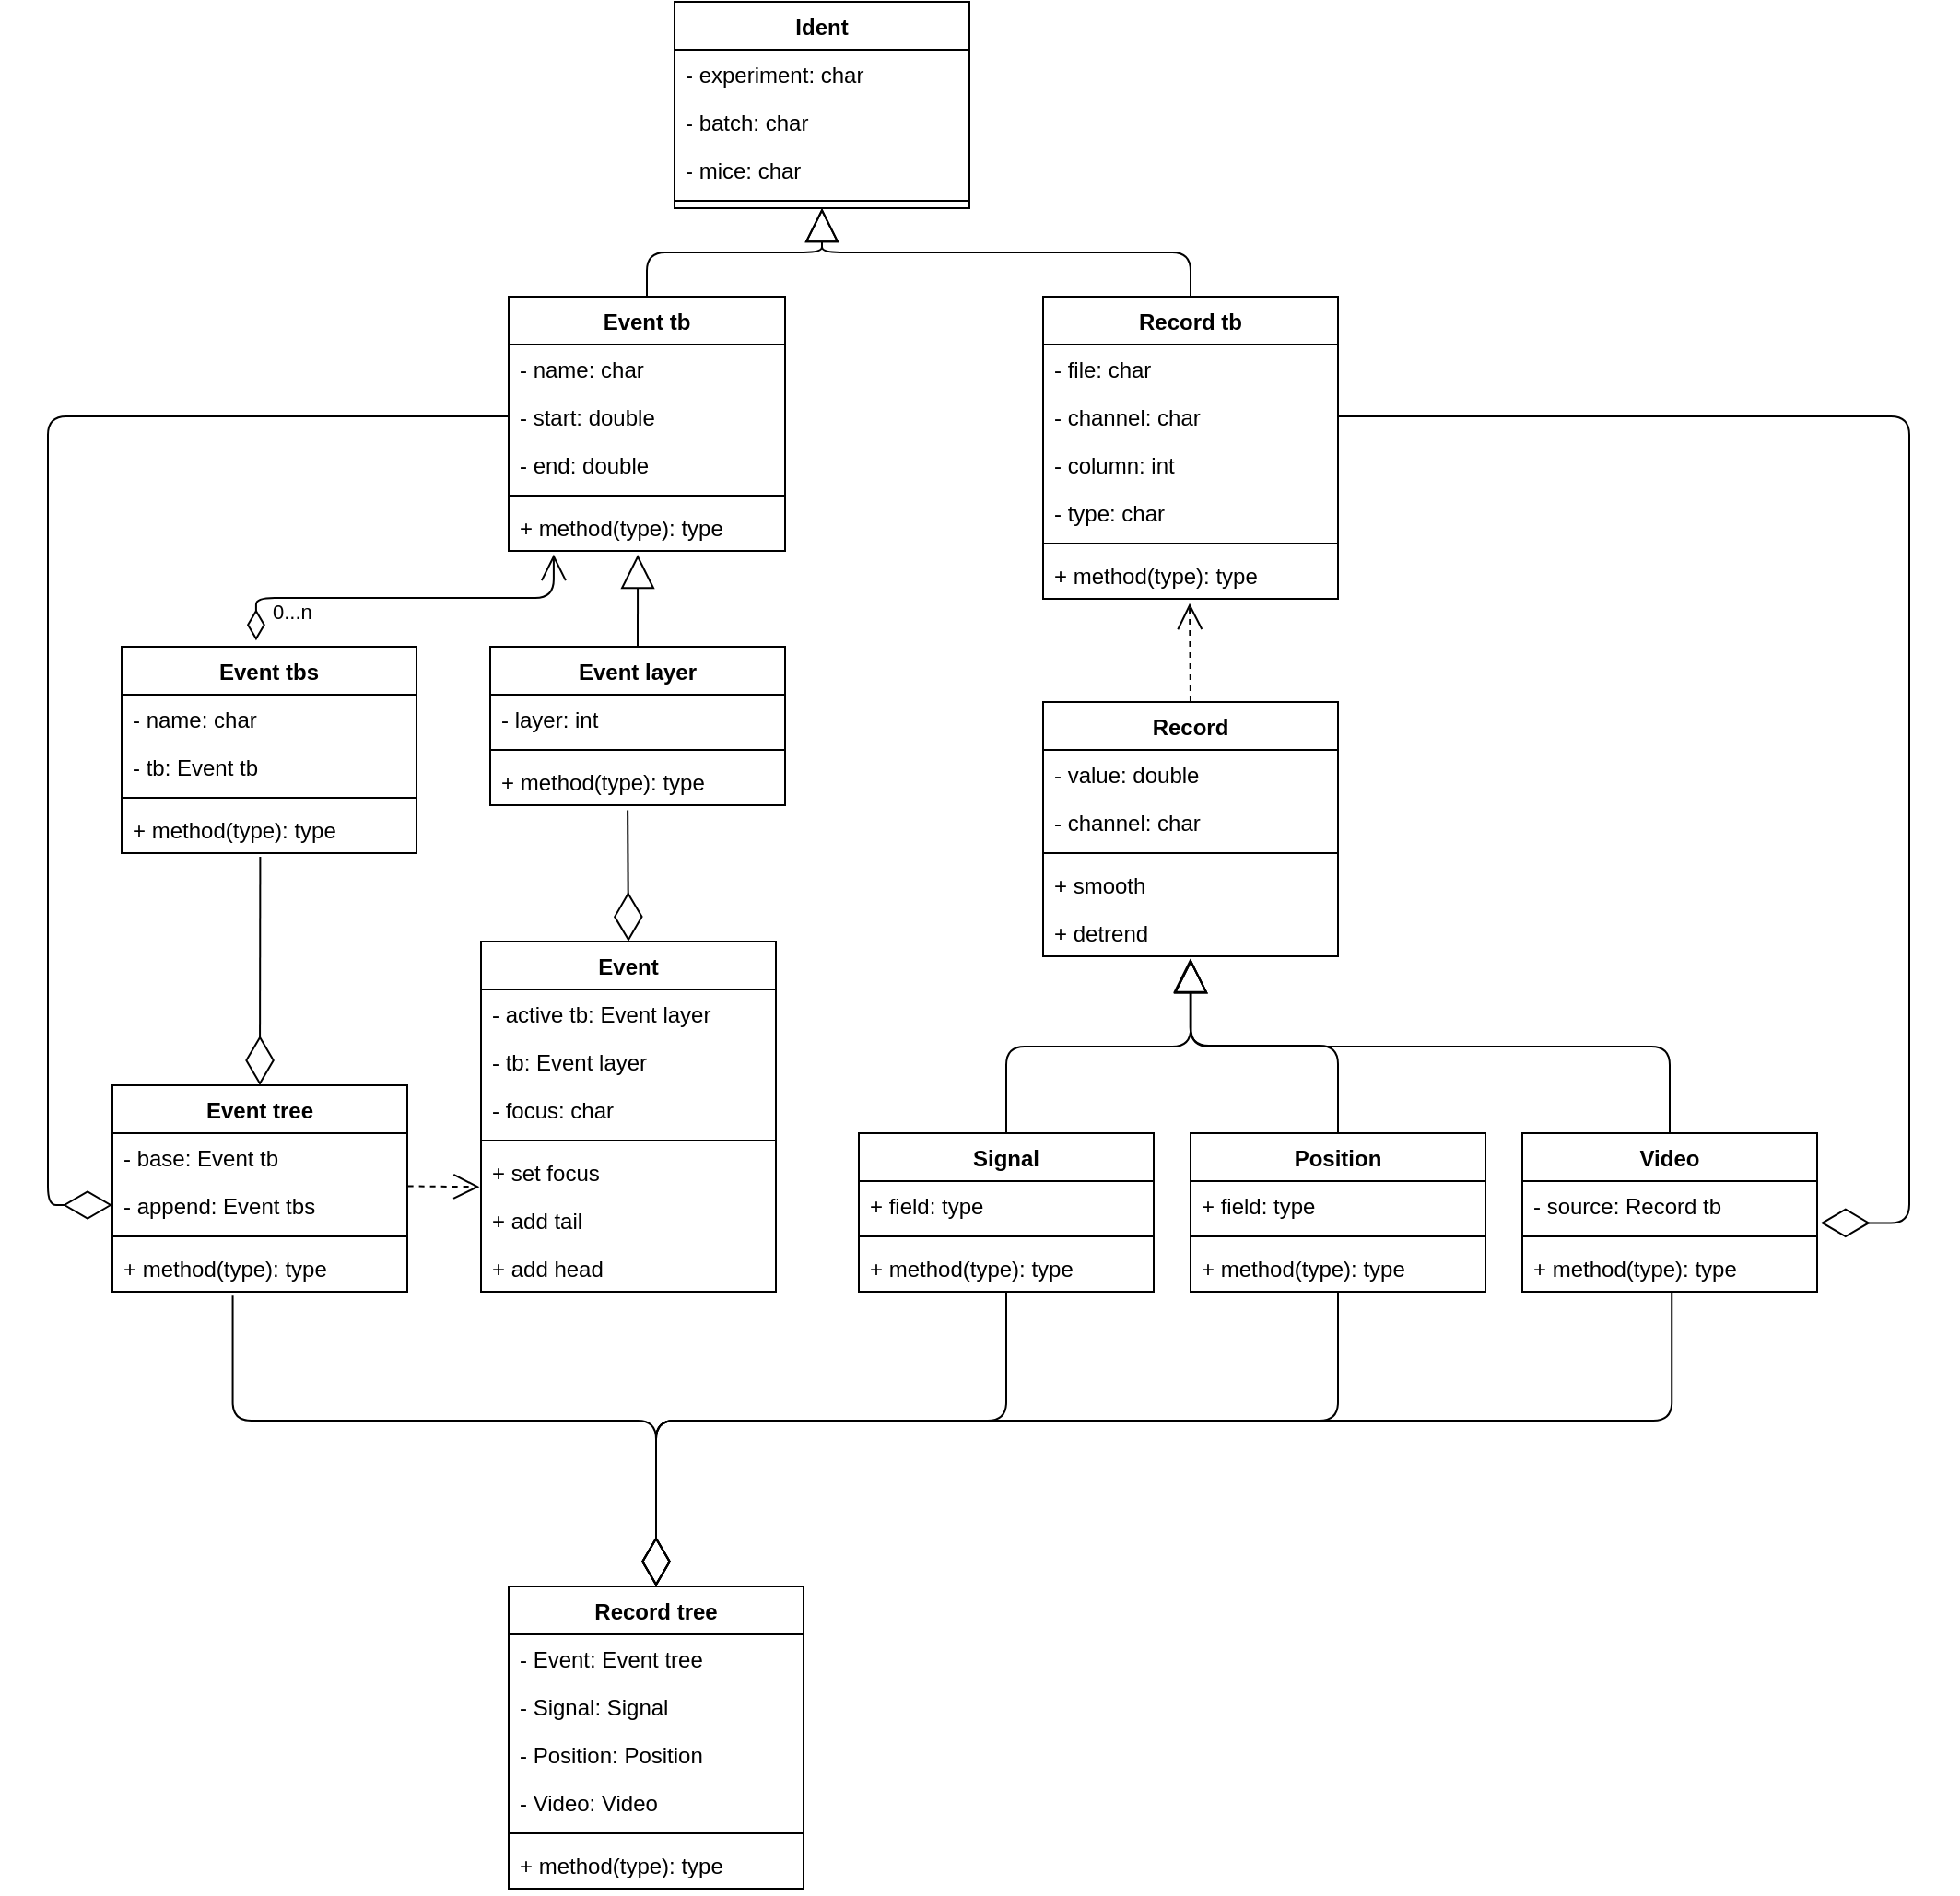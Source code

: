 <mxfile version="18.1.2" type="github">
  <diagram id="C5RBs43oDa-KdzZeNtuy" name="Page-1">
    <mxGraphModel dx="981" dy="554" grid="1" gridSize="10" guides="1" tooltips="1" connect="1" arrows="1" fold="1" page="1" pageScale="2" pageWidth="827" pageHeight="1169" math="0" shadow="0">
      <root>
        <mxCell id="WIyWlLk6GJQsqaUBKTNV-0" />
        <mxCell id="WIyWlLk6GJQsqaUBKTNV-1" parent="WIyWlLk6GJQsqaUBKTNV-0" />
        <mxCell id="g5X8tNQzVNiP0ZFBKcUi-2" value="Ident" style="swimlane;fontStyle=1;align=center;verticalAlign=top;childLayout=stackLayout;horizontal=1;startSize=26;horizontalStack=0;resizeParent=1;resizeParentMax=0;resizeLast=0;collapsible=1;marginBottom=0;" vertex="1" parent="WIyWlLk6GJQsqaUBKTNV-1">
          <mxGeometry x="400" y="50" width="160" height="112" as="geometry">
            <mxRectangle x="400" y="50" width="40" height="26" as="alternateBounds" />
          </mxGeometry>
        </mxCell>
        <mxCell id="g5X8tNQzVNiP0ZFBKcUi-3" value="- experiment: char" style="text;strokeColor=none;fillColor=none;align=left;verticalAlign=top;spacingLeft=4;spacingRight=4;overflow=hidden;rotatable=0;points=[[0,0.5],[1,0.5]];portConstraint=eastwest;" vertex="1" parent="g5X8tNQzVNiP0ZFBKcUi-2">
          <mxGeometry y="26" width="160" height="26" as="geometry" />
        </mxCell>
        <mxCell id="g5X8tNQzVNiP0ZFBKcUi-6" value="- batch: char" style="text;strokeColor=none;fillColor=none;align=left;verticalAlign=top;spacingLeft=4;spacingRight=4;overflow=hidden;rotatable=0;points=[[0,0.5],[1,0.5]];portConstraint=eastwest;" vertex="1" parent="g5X8tNQzVNiP0ZFBKcUi-2">
          <mxGeometry y="52" width="160" height="26" as="geometry" />
        </mxCell>
        <mxCell id="g5X8tNQzVNiP0ZFBKcUi-7" value="- mice: char" style="text;strokeColor=none;fillColor=none;align=left;verticalAlign=top;spacingLeft=4;spacingRight=4;overflow=hidden;rotatable=0;points=[[0,0.5],[1,0.5]];portConstraint=eastwest;" vertex="1" parent="g5X8tNQzVNiP0ZFBKcUi-2">
          <mxGeometry y="78" width="160" height="26" as="geometry" />
        </mxCell>
        <mxCell id="g5X8tNQzVNiP0ZFBKcUi-4" value="" style="line;strokeWidth=1;fillColor=none;align=left;verticalAlign=middle;spacingTop=-1;spacingLeft=3;spacingRight=3;rotatable=0;labelPosition=right;points=[];portConstraint=eastwest;" vertex="1" parent="g5X8tNQzVNiP0ZFBKcUi-2">
          <mxGeometry y="104" width="160" height="8" as="geometry" />
        </mxCell>
        <mxCell id="g5X8tNQzVNiP0ZFBKcUi-10" value="Event tb" style="swimlane;fontStyle=1;align=center;verticalAlign=top;childLayout=stackLayout;horizontal=1;startSize=26;horizontalStack=0;resizeParent=1;resizeParentMax=0;resizeLast=0;collapsible=1;marginBottom=0;" vertex="1" parent="WIyWlLk6GJQsqaUBKTNV-1">
          <mxGeometry x="310" y="210" width="150" height="138" as="geometry">
            <mxRectangle x="10" y="210" width="70" height="26" as="alternateBounds" />
          </mxGeometry>
        </mxCell>
        <mxCell id="g5X8tNQzVNiP0ZFBKcUi-16" value="- name: char" style="text;strokeColor=none;fillColor=none;align=left;verticalAlign=top;spacingLeft=4;spacingRight=4;overflow=hidden;rotatable=0;points=[[0,0.5],[1,0.5]];portConstraint=eastwest;" vertex="1" parent="g5X8tNQzVNiP0ZFBKcUi-10">
          <mxGeometry y="26" width="150" height="26" as="geometry" />
        </mxCell>
        <mxCell id="g5X8tNQzVNiP0ZFBKcUi-17" value="- start: double" style="text;strokeColor=none;fillColor=none;align=left;verticalAlign=top;spacingLeft=4;spacingRight=4;overflow=hidden;rotatable=0;points=[[0,0.5],[1,0.5]];portConstraint=eastwest;" vertex="1" parent="g5X8tNQzVNiP0ZFBKcUi-10">
          <mxGeometry y="52" width="150" height="26" as="geometry" />
        </mxCell>
        <mxCell id="g5X8tNQzVNiP0ZFBKcUi-18" value="- end: double" style="text;strokeColor=none;fillColor=none;align=left;verticalAlign=top;spacingLeft=4;spacingRight=4;overflow=hidden;rotatable=0;points=[[0,0.5],[1,0.5]];portConstraint=eastwest;" vertex="1" parent="g5X8tNQzVNiP0ZFBKcUi-10">
          <mxGeometry y="78" width="150" height="26" as="geometry" />
        </mxCell>
        <mxCell id="g5X8tNQzVNiP0ZFBKcUi-12" value="" style="line;strokeWidth=1;fillColor=none;align=left;verticalAlign=middle;spacingTop=-1;spacingLeft=3;spacingRight=3;rotatable=0;labelPosition=right;points=[];portConstraint=eastwest;" vertex="1" parent="g5X8tNQzVNiP0ZFBKcUi-10">
          <mxGeometry y="104" width="150" height="8" as="geometry" />
        </mxCell>
        <mxCell id="g5X8tNQzVNiP0ZFBKcUi-13" value="+ method(type): type" style="text;strokeColor=none;fillColor=none;align=left;verticalAlign=top;spacingLeft=4;spacingRight=4;overflow=hidden;rotatable=0;points=[[0,0.5],[1,0.5]];portConstraint=eastwest;" vertex="1" parent="g5X8tNQzVNiP0ZFBKcUi-10">
          <mxGeometry y="112" width="150" height="26" as="geometry" />
        </mxCell>
        <mxCell id="g5X8tNQzVNiP0ZFBKcUi-21" value="Record tb" style="swimlane;fontStyle=1;align=center;verticalAlign=top;childLayout=stackLayout;horizontal=1;startSize=26;horizontalStack=0;resizeParent=1;resizeParentMax=0;resizeLast=0;collapsible=1;marginBottom=0;" vertex="1" parent="WIyWlLk6GJQsqaUBKTNV-1">
          <mxGeometry x="600" y="210" width="160" height="164" as="geometry">
            <mxRectangle x="230" y="210" width="70" height="26" as="alternateBounds" />
          </mxGeometry>
        </mxCell>
        <mxCell id="g5X8tNQzVNiP0ZFBKcUi-22" value="- file: char" style="text;strokeColor=none;fillColor=none;align=left;verticalAlign=top;spacingLeft=4;spacingRight=4;overflow=hidden;rotatable=0;points=[[0,0.5],[1,0.5]];portConstraint=eastwest;" vertex="1" parent="g5X8tNQzVNiP0ZFBKcUi-21">
          <mxGeometry y="26" width="160" height="26" as="geometry" />
        </mxCell>
        <mxCell id="g5X8tNQzVNiP0ZFBKcUi-25" value="- channel: char" style="text;strokeColor=none;fillColor=none;align=left;verticalAlign=top;spacingLeft=4;spacingRight=4;overflow=hidden;rotatable=0;points=[[0,0.5],[1,0.5]];portConstraint=eastwest;" vertex="1" parent="g5X8tNQzVNiP0ZFBKcUi-21">
          <mxGeometry y="52" width="160" height="26" as="geometry" />
        </mxCell>
        <mxCell id="g5X8tNQzVNiP0ZFBKcUi-161" value="- column: int" style="text;strokeColor=none;fillColor=none;align=left;verticalAlign=top;spacingLeft=4;spacingRight=4;overflow=hidden;rotatable=0;points=[[0,0.5],[1,0.5]];portConstraint=eastwest;" vertex="1" parent="g5X8tNQzVNiP0ZFBKcUi-21">
          <mxGeometry y="78" width="160" height="26" as="geometry" />
        </mxCell>
        <mxCell id="g5X8tNQzVNiP0ZFBKcUi-160" value="- type: char" style="text;strokeColor=none;fillColor=none;align=left;verticalAlign=top;spacingLeft=4;spacingRight=4;overflow=hidden;rotatable=0;points=[[0,0.5],[1,0.5]];portConstraint=eastwest;" vertex="1" parent="g5X8tNQzVNiP0ZFBKcUi-21">
          <mxGeometry y="104" width="160" height="26" as="geometry" />
        </mxCell>
        <mxCell id="g5X8tNQzVNiP0ZFBKcUi-23" value="" style="line;strokeWidth=1;fillColor=none;align=left;verticalAlign=middle;spacingTop=-1;spacingLeft=3;spacingRight=3;rotatable=0;labelPosition=right;points=[];portConstraint=eastwest;" vertex="1" parent="g5X8tNQzVNiP0ZFBKcUi-21">
          <mxGeometry y="130" width="160" height="8" as="geometry" />
        </mxCell>
        <mxCell id="g5X8tNQzVNiP0ZFBKcUi-24" value="+ method(type): type" style="text;strokeColor=none;fillColor=none;align=left;verticalAlign=top;spacingLeft=4;spacingRight=4;overflow=hidden;rotatable=0;points=[[0,0.5],[1,0.5]];portConstraint=eastwest;" vertex="1" parent="g5X8tNQzVNiP0ZFBKcUi-21">
          <mxGeometry y="138" width="160" height="26" as="geometry" />
        </mxCell>
        <mxCell id="g5X8tNQzVNiP0ZFBKcUi-29" value="Event" style="swimlane;fontStyle=1;align=center;verticalAlign=top;childLayout=stackLayout;horizontal=1;startSize=26;horizontalStack=0;resizeParent=1;resizeParentMax=0;resizeLast=0;collapsible=1;marginBottom=0;" vertex="1" parent="WIyWlLk6GJQsqaUBKTNV-1">
          <mxGeometry x="295" y="560" width="160" height="190" as="geometry" />
        </mxCell>
        <mxCell id="g5X8tNQzVNiP0ZFBKcUi-30" value="- active tb: Event layer" style="text;strokeColor=none;fillColor=none;align=left;verticalAlign=top;spacingLeft=4;spacingRight=4;overflow=hidden;rotatable=0;points=[[0,0.5],[1,0.5]];portConstraint=eastwest;" vertex="1" parent="g5X8tNQzVNiP0ZFBKcUi-29">
          <mxGeometry y="26" width="160" height="26" as="geometry" />
        </mxCell>
        <mxCell id="g5X8tNQzVNiP0ZFBKcUi-33" value="- tb: Event layer" style="text;strokeColor=none;fillColor=none;align=left;verticalAlign=top;spacingLeft=4;spacingRight=4;overflow=hidden;rotatable=0;points=[[0,0.5],[1,0.5]];portConstraint=eastwest;" vertex="1" parent="g5X8tNQzVNiP0ZFBKcUi-29">
          <mxGeometry y="52" width="160" height="26" as="geometry" />
        </mxCell>
        <mxCell id="g5X8tNQzVNiP0ZFBKcUi-34" value="- focus: char" style="text;strokeColor=none;fillColor=none;align=left;verticalAlign=top;spacingLeft=4;spacingRight=4;overflow=hidden;rotatable=0;points=[[0,0.5],[1,0.5]];portConstraint=eastwest;" vertex="1" parent="g5X8tNQzVNiP0ZFBKcUi-29">
          <mxGeometry y="78" width="160" height="26" as="geometry" />
        </mxCell>
        <mxCell id="g5X8tNQzVNiP0ZFBKcUi-31" value="" style="line;strokeWidth=1;fillColor=none;align=left;verticalAlign=middle;spacingTop=-1;spacingLeft=3;spacingRight=3;rotatable=0;labelPosition=right;points=[];portConstraint=eastwest;" vertex="1" parent="g5X8tNQzVNiP0ZFBKcUi-29">
          <mxGeometry y="104" width="160" height="8" as="geometry" />
        </mxCell>
        <mxCell id="g5X8tNQzVNiP0ZFBKcUi-32" value="+ set focus" style="text;strokeColor=none;fillColor=none;align=left;verticalAlign=top;spacingLeft=4;spacingRight=4;overflow=hidden;rotatable=0;points=[[0,0.5],[1,0.5]];portConstraint=eastwest;" vertex="1" parent="g5X8tNQzVNiP0ZFBKcUi-29">
          <mxGeometry y="112" width="160" height="26" as="geometry" />
        </mxCell>
        <mxCell id="g5X8tNQzVNiP0ZFBKcUi-38" value="+ add tail" style="text;strokeColor=none;fillColor=none;align=left;verticalAlign=top;spacingLeft=4;spacingRight=4;overflow=hidden;rotatable=0;points=[[0,0.5],[1,0.5]];portConstraint=eastwest;" vertex="1" parent="g5X8tNQzVNiP0ZFBKcUi-29">
          <mxGeometry y="138" width="160" height="26" as="geometry" />
        </mxCell>
        <mxCell id="g5X8tNQzVNiP0ZFBKcUi-154" value="+ add head" style="text;strokeColor=none;fillColor=none;align=left;verticalAlign=top;spacingLeft=4;spacingRight=4;overflow=hidden;rotatable=0;points=[[0,0.5],[1,0.5]];portConstraint=eastwest;" vertex="1" parent="g5X8tNQzVNiP0ZFBKcUi-29">
          <mxGeometry y="164" width="160" height="26" as="geometry" />
        </mxCell>
        <mxCell id="g5X8tNQzVNiP0ZFBKcUi-45" value="Record" style="swimlane;fontStyle=1;align=center;verticalAlign=top;childLayout=stackLayout;horizontal=1;startSize=26;horizontalStack=0;resizeParent=1;resizeParentMax=0;resizeLast=0;collapsible=1;marginBottom=0;" vertex="1" parent="WIyWlLk6GJQsqaUBKTNV-1">
          <mxGeometry x="600" y="430" width="160" height="138" as="geometry" />
        </mxCell>
        <mxCell id="g5X8tNQzVNiP0ZFBKcUi-46" value="- value: double" style="text;strokeColor=none;fillColor=none;align=left;verticalAlign=top;spacingLeft=4;spacingRight=4;overflow=hidden;rotatable=0;points=[[0,0.5],[1,0.5]];portConstraint=eastwest;" vertex="1" parent="g5X8tNQzVNiP0ZFBKcUi-45">
          <mxGeometry y="26" width="160" height="26" as="geometry" />
        </mxCell>
        <mxCell id="g5X8tNQzVNiP0ZFBKcUi-49" value="- channel: char" style="text;strokeColor=none;fillColor=none;align=left;verticalAlign=top;spacingLeft=4;spacingRight=4;overflow=hidden;rotatable=0;points=[[0,0.5],[1,0.5]];portConstraint=eastwest;" vertex="1" parent="g5X8tNQzVNiP0ZFBKcUi-45">
          <mxGeometry y="52" width="160" height="26" as="geometry" />
        </mxCell>
        <mxCell id="g5X8tNQzVNiP0ZFBKcUi-47" value="" style="line;strokeWidth=1;fillColor=none;align=left;verticalAlign=middle;spacingTop=-1;spacingLeft=3;spacingRight=3;rotatable=0;labelPosition=right;points=[];portConstraint=eastwest;" vertex="1" parent="g5X8tNQzVNiP0ZFBKcUi-45">
          <mxGeometry y="78" width="160" height="8" as="geometry" />
        </mxCell>
        <mxCell id="g5X8tNQzVNiP0ZFBKcUi-48" value="+ smooth" style="text;strokeColor=none;fillColor=none;align=left;verticalAlign=top;spacingLeft=4;spacingRight=4;overflow=hidden;rotatable=0;points=[[0,0.5],[1,0.5]];portConstraint=eastwest;" vertex="1" parent="g5X8tNQzVNiP0ZFBKcUi-45">
          <mxGeometry y="86" width="160" height="26" as="geometry" />
        </mxCell>
        <mxCell id="g5X8tNQzVNiP0ZFBKcUi-156" value="+ detrend" style="text;strokeColor=none;fillColor=none;align=left;verticalAlign=top;spacingLeft=4;spacingRight=4;overflow=hidden;rotatable=0;points=[[0,0.5],[1,0.5]];portConstraint=eastwest;" vertex="1" parent="g5X8tNQzVNiP0ZFBKcUi-45">
          <mxGeometry y="112" width="160" height="26" as="geometry" />
        </mxCell>
        <mxCell id="g5X8tNQzVNiP0ZFBKcUi-50" value="" style="endArrow=open;endSize=12;dashed=1;html=1;rounded=0;entryX=0.497;entryY=1.093;entryDx=0;entryDy=0;entryPerimeter=0;exitX=0.5;exitY=0;exitDx=0;exitDy=0;" edge="1" parent="WIyWlLk6GJQsqaUBKTNV-1" source="g5X8tNQzVNiP0ZFBKcUi-45" target="g5X8tNQzVNiP0ZFBKcUi-24">
          <mxGeometry width="160" relative="1" as="geometry">
            <mxPoint x="430" y="350" as="sourcePoint" />
            <mxPoint x="590" y="350" as="targetPoint" />
          </mxGeometry>
        </mxCell>
        <mxCell id="g5X8tNQzVNiP0ZFBKcUi-62" value="Signal" style="swimlane;fontStyle=1;align=center;verticalAlign=top;childLayout=stackLayout;horizontal=1;startSize=26;horizontalStack=0;resizeParent=1;resizeParentMax=0;resizeLast=0;collapsible=1;marginBottom=0;" vertex="1" parent="WIyWlLk6GJQsqaUBKTNV-1">
          <mxGeometry x="500" y="664" width="160" height="86" as="geometry">
            <mxRectangle x="500" y="664" width="70" height="26" as="alternateBounds" />
          </mxGeometry>
        </mxCell>
        <mxCell id="g5X8tNQzVNiP0ZFBKcUi-63" value="+ field: type" style="text;strokeColor=none;fillColor=none;align=left;verticalAlign=top;spacingLeft=4;spacingRight=4;overflow=hidden;rotatable=0;points=[[0,0.5],[1,0.5]];portConstraint=eastwest;" vertex="1" parent="g5X8tNQzVNiP0ZFBKcUi-62">
          <mxGeometry y="26" width="160" height="26" as="geometry" />
        </mxCell>
        <mxCell id="g5X8tNQzVNiP0ZFBKcUi-64" value="" style="line;strokeWidth=1;fillColor=none;align=left;verticalAlign=middle;spacingTop=-1;spacingLeft=3;spacingRight=3;rotatable=0;labelPosition=right;points=[];portConstraint=eastwest;" vertex="1" parent="g5X8tNQzVNiP0ZFBKcUi-62">
          <mxGeometry y="52" width="160" height="8" as="geometry" />
        </mxCell>
        <mxCell id="g5X8tNQzVNiP0ZFBKcUi-65" value="+ method(type): type" style="text;strokeColor=none;fillColor=none;align=left;verticalAlign=top;spacingLeft=4;spacingRight=4;overflow=hidden;rotatable=0;points=[[0,0.5],[1,0.5]];portConstraint=eastwest;" vertex="1" parent="g5X8tNQzVNiP0ZFBKcUi-62">
          <mxGeometry y="60" width="160" height="26" as="geometry" />
        </mxCell>
        <mxCell id="g5X8tNQzVNiP0ZFBKcUi-66" value="Position" style="swimlane;fontStyle=1;align=center;verticalAlign=top;childLayout=stackLayout;horizontal=1;startSize=26;horizontalStack=0;resizeParent=1;resizeParentMax=0;resizeLast=0;collapsible=1;marginBottom=0;" vertex="1" parent="WIyWlLk6GJQsqaUBKTNV-1">
          <mxGeometry x="680" y="664" width="160" height="86" as="geometry">
            <mxRectangle x="680" y="664" width="80" height="26" as="alternateBounds" />
          </mxGeometry>
        </mxCell>
        <mxCell id="g5X8tNQzVNiP0ZFBKcUi-67" value="+ field: type" style="text;strokeColor=none;fillColor=none;align=left;verticalAlign=top;spacingLeft=4;spacingRight=4;overflow=hidden;rotatable=0;points=[[0,0.5],[1,0.5]];portConstraint=eastwest;" vertex="1" parent="g5X8tNQzVNiP0ZFBKcUi-66">
          <mxGeometry y="26" width="160" height="26" as="geometry" />
        </mxCell>
        <mxCell id="g5X8tNQzVNiP0ZFBKcUi-68" value="" style="line;strokeWidth=1;fillColor=none;align=left;verticalAlign=middle;spacingTop=-1;spacingLeft=3;spacingRight=3;rotatable=0;labelPosition=right;points=[];portConstraint=eastwest;" vertex="1" parent="g5X8tNQzVNiP0ZFBKcUi-66">
          <mxGeometry y="52" width="160" height="8" as="geometry" />
        </mxCell>
        <mxCell id="g5X8tNQzVNiP0ZFBKcUi-69" value="+ method(type): type" style="text;strokeColor=none;fillColor=none;align=left;verticalAlign=top;spacingLeft=4;spacingRight=4;overflow=hidden;rotatable=0;points=[[0,0.5],[1,0.5]];portConstraint=eastwest;" vertex="1" parent="g5X8tNQzVNiP0ZFBKcUi-66">
          <mxGeometry y="60" width="160" height="26" as="geometry" />
        </mxCell>
        <mxCell id="g5X8tNQzVNiP0ZFBKcUi-70" value="Video" style="swimlane;fontStyle=1;align=center;verticalAlign=top;childLayout=stackLayout;horizontal=1;startSize=26;horizontalStack=0;resizeParent=1;resizeParentMax=0;resizeLast=0;collapsible=1;marginBottom=0;" vertex="1" parent="WIyWlLk6GJQsqaUBKTNV-1">
          <mxGeometry x="860" y="664" width="160" height="86" as="geometry">
            <mxRectangle x="860" y="664" width="60" height="26" as="alternateBounds" />
          </mxGeometry>
        </mxCell>
        <mxCell id="g5X8tNQzVNiP0ZFBKcUi-71" value="- source: Record tb" style="text;strokeColor=none;fillColor=none;align=left;verticalAlign=top;spacingLeft=4;spacingRight=4;overflow=hidden;rotatable=0;points=[[0,0.5],[1,0.5]];portConstraint=eastwest;" vertex="1" parent="g5X8tNQzVNiP0ZFBKcUi-70">
          <mxGeometry y="26" width="160" height="26" as="geometry" />
        </mxCell>
        <mxCell id="g5X8tNQzVNiP0ZFBKcUi-72" value="" style="line;strokeWidth=1;fillColor=none;align=left;verticalAlign=middle;spacingTop=-1;spacingLeft=3;spacingRight=3;rotatable=0;labelPosition=right;points=[];portConstraint=eastwest;" vertex="1" parent="g5X8tNQzVNiP0ZFBKcUi-70">
          <mxGeometry y="52" width="160" height="8" as="geometry" />
        </mxCell>
        <mxCell id="g5X8tNQzVNiP0ZFBKcUi-73" value="+ method(type): type" style="text;strokeColor=none;fillColor=none;align=left;verticalAlign=top;spacingLeft=4;spacingRight=4;overflow=hidden;rotatable=0;points=[[0,0.5],[1,0.5]];portConstraint=eastwest;" vertex="1" parent="g5X8tNQzVNiP0ZFBKcUi-70">
          <mxGeometry y="60" width="160" height="26" as="geometry" />
        </mxCell>
        <mxCell id="g5X8tNQzVNiP0ZFBKcUi-89" value="" style="endArrow=block;endSize=16;endFill=0;html=1;exitX=0.5;exitY=0;exitDx=0;exitDy=0;edgeStyle=elbowEdgeStyle;entryX=0.501;entryY=1.062;entryDx=0;entryDy=0;entryPerimeter=0;elbow=vertical;" edge="1" parent="WIyWlLk6GJQsqaUBKTNV-1" source="g5X8tNQzVNiP0ZFBKcUi-62" target="g5X8tNQzVNiP0ZFBKcUi-156">
          <mxGeometry width="160" relative="1" as="geometry">
            <mxPoint x="620" y="500" as="sourcePoint" />
            <mxPoint x="780" y="500" as="targetPoint" />
          </mxGeometry>
        </mxCell>
        <mxCell id="g5X8tNQzVNiP0ZFBKcUi-90" value="" style="endArrow=block;endSize=16;endFill=0;html=1;exitX=0.5;exitY=0;exitDx=0;exitDy=0;edgeStyle=elbowEdgeStyle;elbow=vertical;entryX=0.499;entryY=1.046;entryDx=0;entryDy=0;entryPerimeter=0;" edge="1" parent="WIyWlLk6GJQsqaUBKTNV-1" source="g5X8tNQzVNiP0ZFBKcUi-66" target="g5X8tNQzVNiP0ZFBKcUi-156">
          <mxGeometry width="160" relative="1" as="geometry">
            <mxPoint x="550" y="620" as="sourcePoint" />
            <mxPoint x="700" y="550" as="targetPoint" />
          </mxGeometry>
        </mxCell>
        <mxCell id="g5X8tNQzVNiP0ZFBKcUi-91" value="" style="endArrow=block;endSize=16;endFill=0;html=1;edgeStyle=elbowEdgeStyle;elbow=vertical;exitX=0.5;exitY=0;exitDx=0;exitDy=0;entryX=0.501;entryY=1.062;entryDx=0;entryDy=0;entryPerimeter=0;" edge="1" parent="WIyWlLk6GJQsqaUBKTNV-1" source="g5X8tNQzVNiP0ZFBKcUi-70" target="g5X8tNQzVNiP0ZFBKcUi-156">
          <mxGeometry width="160" relative="1" as="geometry">
            <mxPoint x="880" y="600" as="sourcePoint" />
            <mxPoint x="680" y="570" as="targetPoint" />
          </mxGeometry>
        </mxCell>
        <mxCell id="g5X8tNQzVNiP0ZFBKcUi-94" value="Record tree" style="swimlane;fontStyle=1;align=center;verticalAlign=top;childLayout=stackLayout;horizontal=1;startSize=26;horizontalStack=0;resizeParent=1;resizeParentMax=0;resizeLast=0;collapsible=1;marginBottom=0;" vertex="1" parent="WIyWlLk6GJQsqaUBKTNV-1">
          <mxGeometry x="310" y="910" width="160" height="164" as="geometry" />
        </mxCell>
        <mxCell id="g5X8tNQzVNiP0ZFBKcUi-95" value="- Event: Event tree" style="text;strokeColor=none;fillColor=none;align=left;verticalAlign=top;spacingLeft=4;spacingRight=4;overflow=hidden;rotatable=0;points=[[0,0.5],[1,0.5]];portConstraint=eastwest;" vertex="1" parent="g5X8tNQzVNiP0ZFBKcUi-94">
          <mxGeometry y="26" width="160" height="26" as="geometry" />
        </mxCell>
        <mxCell id="g5X8tNQzVNiP0ZFBKcUi-138" value="- Signal: Signal" style="text;strokeColor=none;fillColor=none;align=left;verticalAlign=top;spacingLeft=4;spacingRight=4;overflow=hidden;rotatable=0;points=[[0,0.5],[1,0.5]];portConstraint=eastwest;" vertex="1" parent="g5X8tNQzVNiP0ZFBKcUi-94">
          <mxGeometry y="52" width="160" height="26" as="geometry" />
        </mxCell>
        <mxCell id="g5X8tNQzVNiP0ZFBKcUi-98" value="- Position: Position" style="text;strokeColor=none;fillColor=none;align=left;verticalAlign=top;spacingLeft=4;spacingRight=4;overflow=hidden;rotatable=0;points=[[0,0.5],[1,0.5]];portConstraint=eastwest;" vertex="1" parent="g5X8tNQzVNiP0ZFBKcUi-94">
          <mxGeometry y="78" width="160" height="26" as="geometry" />
        </mxCell>
        <mxCell id="g5X8tNQzVNiP0ZFBKcUi-99" value="- Video: Video" style="text;strokeColor=none;fillColor=none;align=left;verticalAlign=top;spacingLeft=4;spacingRight=4;overflow=hidden;rotatable=0;points=[[0,0.5],[1,0.5]];portConstraint=eastwest;" vertex="1" parent="g5X8tNQzVNiP0ZFBKcUi-94">
          <mxGeometry y="104" width="160" height="26" as="geometry" />
        </mxCell>
        <mxCell id="g5X8tNQzVNiP0ZFBKcUi-96" value="" style="line;strokeWidth=1;fillColor=none;align=left;verticalAlign=middle;spacingTop=-1;spacingLeft=3;spacingRight=3;rotatable=0;labelPosition=right;points=[];portConstraint=eastwest;" vertex="1" parent="g5X8tNQzVNiP0ZFBKcUi-94">
          <mxGeometry y="130" width="160" height="8" as="geometry" />
        </mxCell>
        <mxCell id="g5X8tNQzVNiP0ZFBKcUi-97" value="+ method(type): type" style="text;strokeColor=none;fillColor=none;align=left;verticalAlign=top;spacingLeft=4;spacingRight=4;overflow=hidden;rotatable=0;points=[[0,0.5],[1,0.5]];portConstraint=eastwest;" vertex="1" parent="g5X8tNQzVNiP0ZFBKcUi-94">
          <mxGeometry y="138" width="160" height="26" as="geometry" />
        </mxCell>
        <mxCell id="g5X8tNQzVNiP0ZFBKcUi-100" value="Event tree" style="swimlane;fontStyle=1;align=center;verticalAlign=top;childLayout=stackLayout;horizontal=1;startSize=26;horizontalStack=0;resizeParent=1;resizeParentMax=0;resizeLast=0;collapsible=1;marginBottom=0;" vertex="1" parent="WIyWlLk6GJQsqaUBKTNV-1">
          <mxGeometry x="95" y="638" width="160" height="112" as="geometry" />
        </mxCell>
        <mxCell id="g5X8tNQzVNiP0ZFBKcUi-101" value="- base: Event tb" style="text;strokeColor=none;fillColor=none;align=left;verticalAlign=top;spacingLeft=4;spacingRight=4;overflow=hidden;rotatable=0;points=[[0,0.5],[1,0.5]];portConstraint=eastwest;" vertex="1" parent="g5X8tNQzVNiP0ZFBKcUi-100">
          <mxGeometry y="26" width="160" height="26" as="geometry" />
        </mxCell>
        <mxCell id="g5X8tNQzVNiP0ZFBKcUi-104" value="- append: Event tbs" style="text;strokeColor=none;fillColor=none;align=left;verticalAlign=top;spacingLeft=4;spacingRight=4;overflow=hidden;rotatable=0;points=[[0,0.5],[1,0.5]];portConstraint=eastwest;" vertex="1" parent="g5X8tNQzVNiP0ZFBKcUi-100">
          <mxGeometry y="52" width="160" height="26" as="geometry" />
        </mxCell>
        <mxCell id="g5X8tNQzVNiP0ZFBKcUi-102" value="" style="line;strokeWidth=1;fillColor=none;align=left;verticalAlign=middle;spacingTop=-1;spacingLeft=3;spacingRight=3;rotatable=0;labelPosition=right;points=[];portConstraint=eastwest;" vertex="1" parent="g5X8tNQzVNiP0ZFBKcUi-100">
          <mxGeometry y="78" width="160" height="8" as="geometry" />
        </mxCell>
        <mxCell id="g5X8tNQzVNiP0ZFBKcUi-103" value="+ method(type): type" style="text;strokeColor=none;fillColor=none;align=left;verticalAlign=top;spacingLeft=4;spacingRight=4;overflow=hidden;rotatable=0;points=[[0,0.5],[1,0.5]];portConstraint=eastwest;" vertex="1" parent="g5X8tNQzVNiP0ZFBKcUi-100">
          <mxGeometry y="86" width="160" height="26" as="geometry" />
        </mxCell>
        <mxCell id="g5X8tNQzVNiP0ZFBKcUi-106" value="Event layer" style="swimlane;fontStyle=1;align=center;verticalAlign=top;childLayout=stackLayout;horizontal=1;startSize=26;horizontalStack=0;resizeParent=1;resizeParentMax=0;resizeLast=0;collapsible=1;marginBottom=0;" vertex="1" parent="WIyWlLk6GJQsqaUBKTNV-1">
          <mxGeometry x="300" y="400" width="160" height="86" as="geometry" />
        </mxCell>
        <mxCell id="g5X8tNQzVNiP0ZFBKcUi-107" value="- layer: int" style="text;strokeColor=none;fillColor=none;align=left;verticalAlign=top;spacingLeft=4;spacingRight=4;overflow=hidden;rotatable=0;points=[[0,0.5],[1,0.5]];portConstraint=eastwest;" vertex="1" parent="g5X8tNQzVNiP0ZFBKcUi-106">
          <mxGeometry y="26" width="160" height="26" as="geometry" />
        </mxCell>
        <mxCell id="g5X8tNQzVNiP0ZFBKcUi-108" value="" style="line;strokeWidth=1;fillColor=none;align=left;verticalAlign=middle;spacingTop=-1;spacingLeft=3;spacingRight=3;rotatable=0;labelPosition=right;points=[];portConstraint=eastwest;" vertex="1" parent="g5X8tNQzVNiP0ZFBKcUi-106">
          <mxGeometry y="52" width="160" height="8" as="geometry" />
        </mxCell>
        <mxCell id="g5X8tNQzVNiP0ZFBKcUi-109" value="+ method(type): type" style="text;strokeColor=none;fillColor=none;align=left;verticalAlign=top;spacingLeft=4;spacingRight=4;overflow=hidden;rotatable=0;points=[[0,0.5],[1,0.5]];portConstraint=eastwest;" vertex="1" parent="g5X8tNQzVNiP0ZFBKcUi-106">
          <mxGeometry y="60" width="160" height="26" as="geometry" />
        </mxCell>
        <mxCell id="g5X8tNQzVNiP0ZFBKcUi-112" value="" style="endArrow=block;endSize=16;endFill=0;html=1;elbow=vertical;exitX=0.5;exitY=0;exitDx=0;exitDy=0;entryX=0.467;entryY=1.077;entryDx=0;entryDy=0;entryPerimeter=0;" edge="1" parent="WIyWlLk6GJQsqaUBKTNV-1" source="g5X8tNQzVNiP0ZFBKcUi-106" target="g5X8tNQzVNiP0ZFBKcUi-13">
          <mxGeometry width="160" relative="1" as="geometry">
            <mxPoint x="470" y="420" as="sourcePoint" />
            <mxPoint x="630" y="420" as="targetPoint" />
          </mxGeometry>
        </mxCell>
        <mxCell id="g5X8tNQzVNiP0ZFBKcUi-114" value="Event tbs" style="swimlane;fontStyle=1;align=center;verticalAlign=top;childLayout=stackLayout;horizontal=1;startSize=26;horizontalStack=0;resizeParent=1;resizeParentMax=0;resizeLast=0;collapsible=1;marginBottom=0;" vertex="1" parent="WIyWlLk6GJQsqaUBKTNV-1">
          <mxGeometry x="100" y="400" width="160" height="112" as="geometry" />
        </mxCell>
        <mxCell id="g5X8tNQzVNiP0ZFBKcUi-115" value="- name: char" style="text;strokeColor=none;fillColor=none;align=left;verticalAlign=top;spacingLeft=4;spacingRight=4;overflow=hidden;rotatable=0;points=[[0,0.5],[1,0.5]];portConstraint=eastwest;" vertex="1" parent="g5X8tNQzVNiP0ZFBKcUi-114">
          <mxGeometry y="26" width="160" height="26" as="geometry" />
        </mxCell>
        <mxCell id="g5X8tNQzVNiP0ZFBKcUi-118" value="- tb: Event tb" style="text;strokeColor=none;fillColor=none;align=left;verticalAlign=top;spacingLeft=4;spacingRight=4;overflow=hidden;rotatable=0;points=[[0,0.5],[1,0.5]];portConstraint=eastwest;" vertex="1" parent="g5X8tNQzVNiP0ZFBKcUi-114">
          <mxGeometry y="52" width="160" height="26" as="geometry" />
        </mxCell>
        <mxCell id="g5X8tNQzVNiP0ZFBKcUi-116" value="" style="line;strokeWidth=1;fillColor=none;align=left;verticalAlign=middle;spacingTop=-1;spacingLeft=3;spacingRight=3;rotatable=0;labelPosition=right;points=[];portConstraint=eastwest;" vertex="1" parent="g5X8tNQzVNiP0ZFBKcUi-114">
          <mxGeometry y="78" width="160" height="8" as="geometry" />
        </mxCell>
        <mxCell id="g5X8tNQzVNiP0ZFBKcUi-117" value="+ method(type): type" style="text;strokeColor=none;fillColor=none;align=left;verticalAlign=top;spacingLeft=4;spacingRight=4;overflow=hidden;rotatable=0;points=[[0,0.5],[1,0.5]];portConstraint=eastwest;" vertex="1" parent="g5X8tNQzVNiP0ZFBKcUi-114">
          <mxGeometry y="86" width="160" height="26" as="geometry" />
        </mxCell>
        <mxCell id="g5X8tNQzVNiP0ZFBKcUi-122" value="0...n" style="endArrow=open;html=1;endSize=12;startArrow=diamondThin;startSize=14;startFill=0;edgeStyle=elbowEdgeStyle;align=left;verticalAlign=bottom;entryX=0.163;entryY=1.074;entryDx=0;entryDy=0;entryPerimeter=0;exitX=0.456;exitY=-0.03;exitDx=0;exitDy=0;exitPerimeter=0;elbow=vertical;" edge="1" parent="WIyWlLk6GJQsqaUBKTNV-1" source="g5X8tNQzVNiP0ZFBKcUi-114" target="g5X8tNQzVNiP0ZFBKcUi-13">
          <mxGeometry x="-0.936" y="-7" relative="1" as="geometry">
            <mxPoint x="330" y="480" as="sourcePoint" />
            <mxPoint x="490" y="480" as="targetPoint" />
            <mxPoint as="offset" />
          </mxGeometry>
        </mxCell>
        <mxCell id="g5X8tNQzVNiP0ZFBKcUi-123" value="" style="endArrow=diamondThin;endFill=0;endSize=24;html=1;elbow=vertical;entryX=0.5;entryY=0;entryDx=0;entryDy=0;exitX=0.47;exitY=1.079;exitDx=0;exitDy=0;exitPerimeter=0;" edge="1" parent="WIyWlLk6GJQsqaUBKTNV-1" source="g5X8tNQzVNiP0ZFBKcUi-117" target="g5X8tNQzVNiP0ZFBKcUi-100">
          <mxGeometry width="160" relative="1" as="geometry">
            <mxPoint x="310" y="380" as="sourcePoint" />
            <mxPoint x="470" y="380" as="targetPoint" />
          </mxGeometry>
        </mxCell>
        <mxCell id="g5X8tNQzVNiP0ZFBKcUi-125" value="" style="endArrow=diamondThin;endFill=0;endSize=24;html=1;entryX=0;entryY=0.5;entryDx=0;entryDy=0;exitX=0;exitY=0.5;exitDx=0;exitDy=0;edgeStyle=elbowEdgeStyle;" edge="1" parent="WIyWlLk6GJQsqaUBKTNV-1" source="g5X8tNQzVNiP0ZFBKcUi-17" target="g5X8tNQzVNiP0ZFBKcUi-104">
          <mxGeometry width="160" relative="1" as="geometry">
            <mxPoint x="190" y="440" as="sourcePoint" />
            <mxPoint x="350" y="440" as="targetPoint" />
            <Array as="points">
              <mxPoint x="60" y="460" />
            </Array>
          </mxGeometry>
        </mxCell>
        <mxCell id="g5X8tNQzVNiP0ZFBKcUi-129" value="" style="endArrow=diamondThin;endFill=0;endSize=24;html=1;entryX=1.012;entryY=0.874;entryDx=0;entryDy=0;entryPerimeter=0;edgeStyle=elbowEdgeStyle;exitX=1;exitY=0.5;exitDx=0;exitDy=0;" edge="1" parent="WIyWlLk6GJQsqaUBKTNV-1" source="g5X8tNQzVNiP0ZFBKcUi-25" target="g5X8tNQzVNiP0ZFBKcUi-71">
          <mxGeometry width="160" relative="1" as="geometry">
            <mxPoint x="760" y="265.47" as="sourcePoint" />
            <mxPoint x="920" y="265.47" as="targetPoint" />
            <Array as="points">
              <mxPoint x="1070" y="520" />
            </Array>
          </mxGeometry>
        </mxCell>
        <mxCell id="g5X8tNQzVNiP0ZFBKcUi-131" value="" style="endArrow=diamondThin;endFill=0;endSize=24;html=1;exitX=0.466;exitY=1.105;exitDx=0;exitDy=0;exitPerimeter=0;entryX=0.5;entryY=0;entryDx=0;entryDy=0;" edge="1" parent="WIyWlLk6GJQsqaUBKTNV-1" source="g5X8tNQzVNiP0ZFBKcUi-109" target="g5X8tNQzVNiP0ZFBKcUi-29">
          <mxGeometry width="160" relative="1" as="geometry">
            <mxPoint x="390" y="600" as="sourcePoint" />
            <mxPoint x="550" y="600" as="targetPoint" />
          </mxGeometry>
        </mxCell>
        <mxCell id="g5X8tNQzVNiP0ZFBKcUi-134" value="" style="endArrow=diamondThin;endFill=0;endSize=24;html=1;edgeStyle=elbowEdgeStyle;elbow=vertical;entryX=0.5;entryY=0;entryDx=0;entryDy=0;exitX=0.5;exitY=1;exitDx=0;exitDy=0;" edge="1" parent="WIyWlLk6GJQsqaUBKTNV-1" source="g5X8tNQzVNiP0ZFBKcUi-62" target="g5X8tNQzVNiP0ZFBKcUi-94">
          <mxGeometry width="160" relative="1" as="geometry">
            <mxPoint x="577" y="750" as="sourcePoint" />
            <mxPoint x="170" y="840" as="targetPoint" />
            <Array as="points">
              <mxPoint x="400" y="820" />
              <mxPoint x="410" y="786" />
            </Array>
          </mxGeometry>
        </mxCell>
        <mxCell id="g5X8tNQzVNiP0ZFBKcUi-135" value="" style="endArrow=diamondThin;endFill=0;endSize=24;html=1;exitX=0.5;exitY=1;exitDx=0;exitDy=0;edgeStyle=elbowEdgeStyle;elbow=vertical;entryX=0.5;entryY=0;entryDx=0;entryDy=0;" edge="1" parent="WIyWlLk6GJQsqaUBKTNV-1" source="g5X8tNQzVNiP0ZFBKcUi-66" target="g5X8tNQzVNiP0ZFBKcUi-94">
          <mxGeometry width="160" relative="1" as="geometry">
            <mxPoint x="754.72" y="750.004" as="sourcePoint" />
            <mxPoint x="170" y="840" as="targetPoint" />
            <Array as="points">
              <mxPoint x="490" y="820" />
            </Array>
          </mxGeometry>
        </mxCell>
        <mxCell id="g5X8tNQzVNiP0ZFBKcUi-136" value="" style="endArrow=diamondThin;endFill=0;endSize=24;html=1;exitX=0.507;exitY=1.015;exitDx=0;exitDy=0;exitPerimeter=0;edgeStyle=elbowEdgeStyle;elbow=vertical;entryX=0.5;entryY=0;entryDx=0;entryDy=0;" edge="1" parent="WIyWlLk6GJQsqaUBKTNV-1" source="g5X8tNQzVNiP0ZFBKcUi-73" target="g5X8tNQzVNiP0ZFBKcUi-94">
          <mxGeometry width="160" relative="1" as="geometry">
            <mxPoint x="800.0" y="870.004" as="sourcePoint" />
            <mxPoint x="170" y="840" as="targetPoint" />
            <Array as="points">
              <mxPoint x="410" y="820" />
            </Array>
          </mxGeometry>
        </mxCell>
        <mxCell id="g5X8tNQzVNiP0ZFBKcUi-139" value="" style="endArrow=diamondThin;endFill=0;endSize=24;html=1;exitX=0.408;exitY=1.083;exitDx=0;exitDy=0;exitPerimeter=0;edgeStyle=elbowEdgeStyle;elbow=vertical;" edge="1" parent="WIyWlLk6GJQsqaUBKTNV-1" target="g5X8tNQzVNiP0ZFBKcUi-94">
          <mxGeometry width="160" relative="1" as="geometry">
            <mxPoint x="160.28" y="752.158" as="sourcePoint" />
            <mxPoint x="169.88" y="839.672" as="targetPoint" />
            <Array as="points">
              <mxPoint x="230" y="820" />
            </Array>
          </mxGeometry>
        </mxCell>
        <mxCell id="g5X8tNQzVNiP0ZFBKcUi-157" value="" style="endArrow=open;endSize=12;dashed=1;html=1;exitX=1.002;exitY=0.259;exitDx=0;exitDy=0;exitPerimeter=0;entryX=-0.005;entryY=0.812;entryDx=0;entryDy=0;entryPerimeter=0;" edge="1" parent="WIyWlLk6GJQsqaUBKTNV-1" target="g5X8tNQzVNiP0ZFBKcUi-32">
          <mxGeometry width="160" relative="1" as="geometry">
            <mxPoint x="255.32" y="692.734" as="sourcePoint" />
            <mxPoint x="295" y="697.464" as="targetPoint" />
          </mxGeometry>
        </mxCell>
        <mxCell id="g5X8tNQzVNiP0ZFBKcUi-158" value="" style="endArrow=block;endSize=16;endFill=0;html=1;exitX=0.5;exitY=0;exitDx=0;exitDy=0;edgeStyle=elbowEdgeStyle;elbow=vertical;entryX=0.5;entryY=1;entryDx=0;entryDy=0;" edge="1" parent="WIyWlLk6GJQsqaUBKTNV-1" source="g5X8tNQzVNiP0ZFBKcUi-10" target="g5X8tNQzVNiP0ZFBKcUi-2">
          <mxGeometry width="160" relative="1" as="geometry">
            <mxPoint x="470" y="370" as="sourcePoint" />
            <mxPoint x="410" y="80" as="targetPoint" />
          </mxGeometry>
        </mxCell>
        <mxCell id="g5X8tNQzVNiP0ZFBKcUi-159" value="" style="endArrow=block;endSize=16;endFill=0;html=1;exitX=0.5;exitY=0;exitDx=0;exitDy=0;edgeStyle=elbowEdgeStyle;elbow=vertical;entryX=0.5;entryY=1;entryDx=0;entryDy=0;" edge="1" parent="WIyWlLk6GJQsqaUBKTNV-1" source="g5X8tNQzVNiP0ZFBKcUi-21" target="g5X8tNQzVNiP0ZFBKcUi-2">
          <mxGeometry width="160" relative="1" as="geometry">
            <mxPoint x="395" y="220" as="sourcePoint" />
            <mxPoint x="420" y="80" as="targetPoint" />
          </mxGeometry>
        </mxCell>
      </root>
    </mxGraphModel>
  </diagram>
</mxfile>

